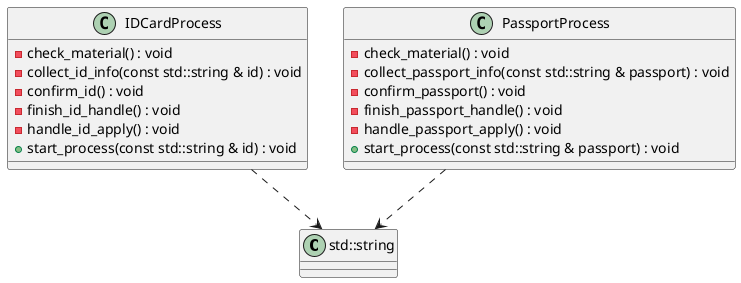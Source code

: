 @startuml
class "std::string" as C_0001275076681856179721
class C_0001275076681856179721 {
__
}
class "IDCardProcess" as C_0014657847387294574349
class C_0014657847387294574349 {
-check_material() : void
-collect_id_info(const std::string & id) : void
-confirm_id() : void
-finish_id_handle() : void
-handle_id_apply() : void
+start_process(const std::string & id) : void
__
}
class "PassportProcess" as C_0016225737115785968095
class C_0016225737115785968095 {
-check_material() : void
-collect_passport_info(const std::string & passport) : void
-confirm_passport() : void
-finish_passport_handle() : void
-handle_passport_apply() : void
+start_process(const std::string & passport) : void
__
}
C_0014657847387294574349 ..> C_0001275076681856179721
C_0016225737115785968095 ..> C_0001275076681856179721

'Generated with clang-uml, version 0.5.5
'LLVM version clang version 18.1.8
@enduml
